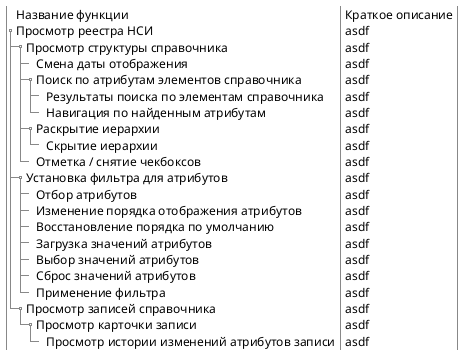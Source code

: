 

@startsalt
{
{T!
+Название функции                                   | Краткое описание

+ Просмотр реестра НСИ                              | asdf
++ Просмотр структуры справочника                   | asdf
+++ Смена даты отображения                          | asdf
+++ Поиск по атрибутам элементов справочника        | asdf
++++ Результаты поиска по элементам справочника     | asdf
++++ Навигация по найденным атрибутам               | asdf
+++ Раскрытие иерархии                              | asdf
++++ Скрытие иерархии                               | asdf
+++ Отметка / снятие чекбоксов                      | asdf
++ Установка фильтра для атрибутов                  | asdf
+++ Отбор атрибутов                                 | asdf
+++ Изменение порядка отображения атрибутов         | asdf
+++ Восстановление порядка по умолчанию             | asdf
+++ Загрузка значений атрибутов                     | asdf
+++ Выбор значений атрибутов                        | asdf
+++ Сброс значений атрибутов                        | asdf
+++ Применение фильтра                              | asdf
++ Просмотр записей справочника                     | asdf
+++ Просмотр карточки записи                        | asdf
++++ Просмотр истории изменений атрибутов записи    | asdf

}
}
@endsalt
